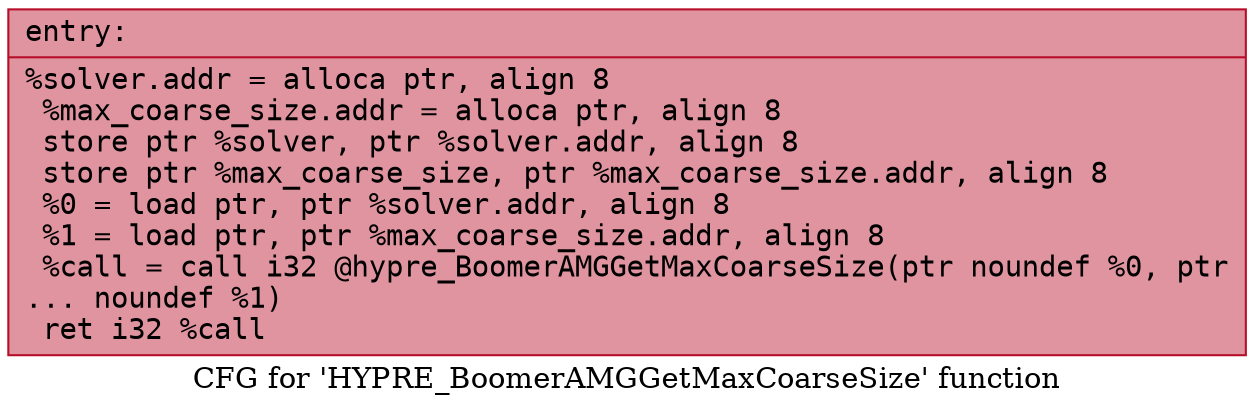 digraph "CFG for 'HYPRE_BoomerAMGGetMaxCoarseSize' function" {
	label="CFG for 'HYPRE_BoomerAMGGetMaxCoarseSize' function";

	Node0x55f5a9a49680 [shape=record,color="#b70d28ff", style=filled, fillcolor="#b70d2870" fontname="Courier",label="{entry:\l|  %solver.addr = alloca ptr, align 8\l  %max_coarse_size.addr = alloca ptr, align 8\l  store ptr %solver, ptr %solver.addr, align 8\l  store ptr %max_coarse_size, ptr %max_coarse_size.addr, align 8\l  %0 = load ptr, ptr %solver.addr, align 8\l  %1 = load ptr, ptr %max_coarse_size.addr, align 8\l  %call = call i32 @hypre_BoomerAMGGetMaxCoarseSize(ptr noundef %0, ptr\l... noundef %1)\l  ret i32 %call\l}"];
}
